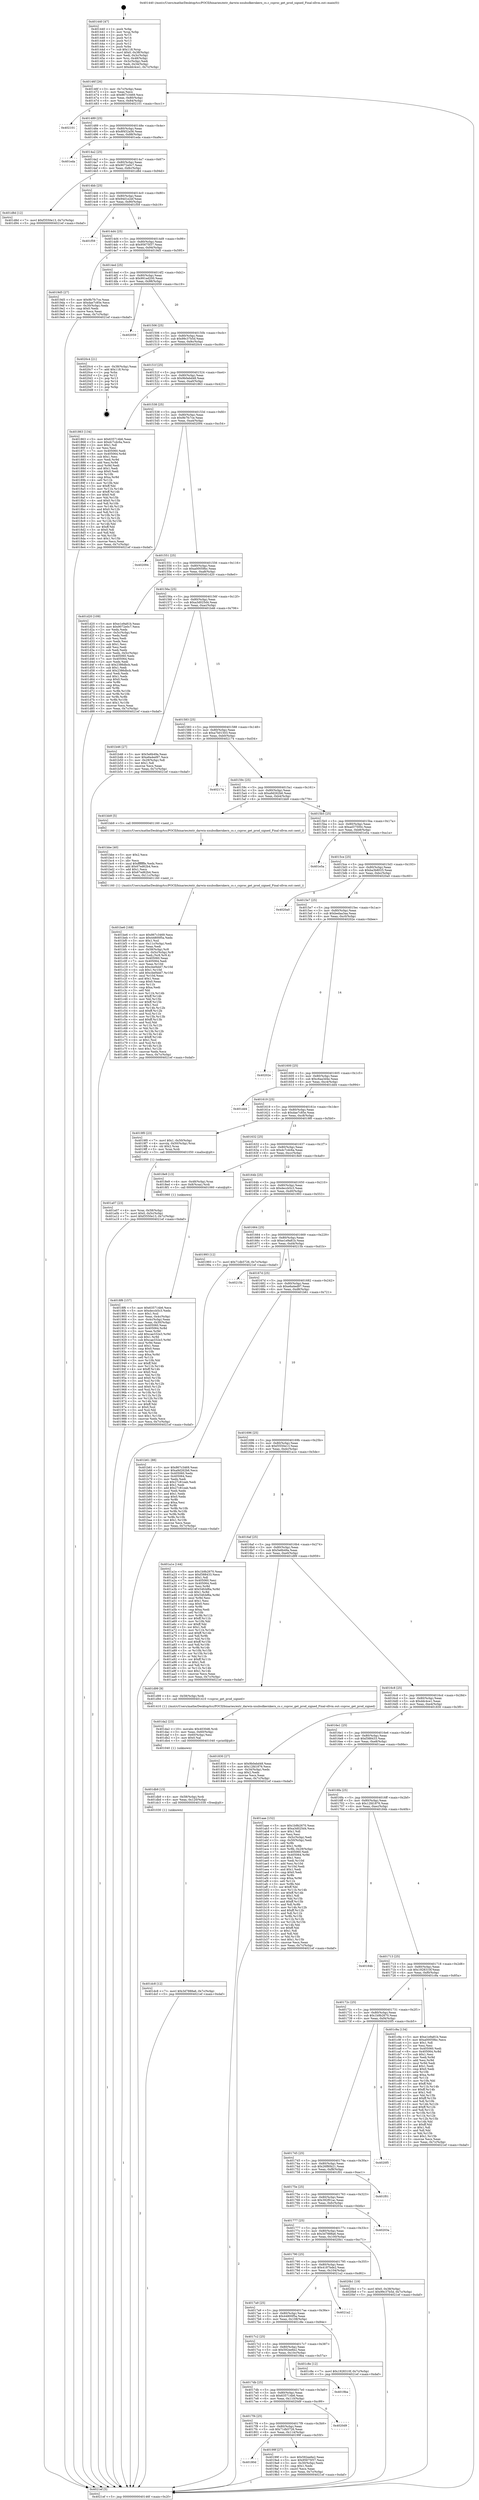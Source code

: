 digraph "0x401440" {
  label = "0x401440 (/mnt/c/Users/mathe/Desktop/tcc/POCII/binaries/extr_darwin-xnubsdkernkern_cs.c_csproc_get_prod_signed_Final-ollvm.out::main(0))"
  labelloc = "t"
  node[shape=record]

  Entry [label="",width=0.3,height=0.3,shape=circle,fillcolor=black,style=filled]
  "0x40146f" [label="{
     0x40146f [26]\l
     | [instrs]\l
     &nbsp;&nbsp;0x40146f \<+3\>: mov -0x7c(%rbp),%eax\l
     &nbsp;&nbsp;0x401472 \<+2\>: mov %eax,%ecx\l
     &nbsp;&nbsp;0x401474 \<+6\>: sub $0x867c3469,%ecx\l
     &nbsp;&nbsp;0x40147a \<+3\>: mov %eax,-0x80(%rbp)\l
     &nbsp;&nbsp;0x40147d \<+6\>: mov %ecx,-0x84(%rbp)\l
     &nbsp;&nbsp;0x401483 \<+6\>: je 0000000000402101 \<main+0xcc1\>\l
  }"]
  "0x402101" [label="{
     0x402101\l
  }", style=dashed]
  "0x401489" [label="{
     0x401489 [25]\l
     | [instrs]\l
     &nbsp;&nbsp;0x401489 \<+5\>: jmp 000000000040148e \<main+0x4e\>\l
     &nbsp;&nbsp;0x40148e \<+3\>: mov -0x80(%rbp),%eax\l
     &nbsp;&nbsp;0x401491 \<+5\>: sub $0x8f452a56,%eax\l
     &nbsp;&nbsp;0x401496 \<+6\>: mov %eax,-0x88(%rbp)\l
     &nbsp;&nbsp;0x40149c \<+6\>: je 0000000000401eda \<main+0xa9a\>\l
  }"]
  Exit [label="",width=0.3,height=0.3,shape=circle,fillcolor=black,style=filled,peripheries=2]
  "0x401eda" [label="{
     0x401eda\l
  }", style=dashed]
  "0x4014a2" [label="{
     0x4014a2 [25]\l
     | [instrs]\l
     &nbsp;&nbsp;0x4014a2 \<+5\>: jmp 00000000004014a7 \<main+0x67\>\l
     &nbsp;&nbsp;0x4014a7 \<+3\>: mov -0x80(%rbp),%eax\l
     &nbsp;&nbsp;0x4014aa \<+5\>: sub $0x9072e0c7,%eax\l
     &nbsp;&nbsp;0x4014af \<+6\>: mov %eax,-0x8c(%rbp)\l
     &nbsp;&nbsp;0x4014b5 \<+6\>: je 0000000000401d8d \<main+0x94d\>\l
  }"]
  "0x401dc8" [label="{
     0x401dc8 [12]\l
     | [instrs]\l
     &nbsp;&nbsp;0x401dc8 \<+7\>: movl $0x3d7888a6,-0x7c(%rbp)\l
     &nbsp;&nbsp;0x401dcf \<+5\>: jmp 00000000004021ef \<main+0xdaf\>\l
  }"]
  "0x401d8d" [label="{
     0x401d8d [12]\l
     | [instrs]\l
     &nbsp;&nbsp;0x401d8d \<+7\>: movl $0xf3550e13,-0x7c(%rbp)\l
     &nbsp;&nbsp;0x401d94 \<+5\>: jmp 00000000004021ef \<main+0xdaf\>\l
  }"]
  "0x4014bb" [label="{
     0x4014bb [25]\l
     | [instrs]\l
     &nbsp;&nbsp;0x4014bb \<+5\>: jmp 00000000004014c0 \<main+0x80\>\l
     &nbsp;&nbsp;0x4014c0 \<+3\>: mov -0x80(%rbp),%eax\l
     &nbsp;&nbsp;0x4014c3 \<+5\>: sub $0x94d1e2ef,%eax\l
     &nbsp;&nbsp;0x4014c8 \<+6\>: mov %eax,-0x90(%rbp)\l
     &nbsp;&nbsp;0x4014ce \<+6\>: je 0000000000401f59 \<main+0xb19\>\l
  }"]
  "0x401db9" [label="{
     0x401db9 [15]\l
     | [instrs]\l
     &nbsp;&nbsp;0x401db9 \<+4\>: mov -0x58(%rbp),%rdi\l
     &nbsp;&nbsp;0x401dbd \<+6\>: mov %eax,-0x120(%rbp)\l
     &nbsp;&nbsp;0x401dc3 \<+5\>: call 0000000000401030 \<free@plt\>\l
     | [calls]\l
     &nbsp;&nbsp;0x401030 \{1\} (unknown)\l
  }"]
  "0x401f59" [label="{
     0x401f59\l
  }", style=dashed]
  "0x4014d4" [label="{
     0x4014d4 [25]\l
     | [instrs]\l
     &nbsp;&nbsp;0x4014d4 \<+5\>: jmp 00000000004014d9 \<main+0x99\>\l
     &nbsp;&nbsp;0x4014d9 \<+3\>: mov -0x80(%rbp),%eax\l
     &nbsp;&nbsp;0x4014dc \<+5\>: sub $0x95675f37,%eax\l
     &nbsp;&nbsp;0x4014e1 \<+6\>: mov %eax,-0x94(%rbp)\l
     &nbsp;&nbsp;0x4014e7 \<+6\>: je 00000000004019d5 \<main+0x595\>\l
  }"]
  "0x401da2" [label="{
     0x401da2 [23]\l
     | [instrs]\l
     &nbsp;&nbsp;0x401da2 \<+10\>: movabs $0x4030d6,%rdi\l
     &nbsp;&nbsp;0x401dac \<+3\>: mov %eax,-0x60(%rbp)\l
     &nbsp;&nbsp;0x401daf \<+3\>: mov -0x60(%rbp),%esi\l
     &nbsp;&nbsp;0x401db2 \<+2\>: mov $0x0,%al\l
     &nbsp;&nbsp;0x401db4 \<+5\>: call 0000000000401040 \<printf@plt\>\l
     | [calls]\l
     &nbsp;&nbsp;0x401040 \{1\} (unknown)\l
  }"]
  "0x4019d5" [label="{
     0x4019d5 [27]\l
     | [instrs]\l
     &nbsp;&nbsp;0x4019d5 \<+5\>: mov $0x9b7fc7ce,%eax\l
     &nbsp;&nbsp;0x4019da \<+5\>: mov $0xdae7c85e,%ecx\l
     &nbsp;&nbsp;0x4019df \<+3\>: mov -0x30(%rbp),%edx\l
     &nbsp;&nbsp;0x4019e2 \<+3\>: cmp $0x0,%edx\l
     &nbsp;&nbsp;0x4019e5 \<+3\>: cmove %ecx,%eax\l
     &nbsp;&nbsp;0x4019e8 \<+3\>: mov %eax,-0x7c(%rbp)\l
     &nbsp;&nbsp;0x4019eb \<+5\>: jmp 00000000004021ef \<main+0xdaf\>\l
  }"]
  "0x4014ed" [label="{
     0x4014ed [25]\l
     | [instrs]\l
     &nbsp;&nbsp;0x4014ed \<+5\>: jmp 00000000004014f2 \<main+0xb2\>\l
     &nbsp;&nbsp;0x4014f2 \<+3\>: mov -0x80(%rbp),%eax\l
     &nbsp;&nbsp;0x4014f5 \<+5\>: sub $0x991ed200,%eax\l
     &nbsp;&nbsp;0x4014fa \<+6\>: mov %eax,-0x98(%rbp)\l
     &nbsp;&nbsp;0x401500 \<+6\>: je 0000000000402059 \<main+0xc19\>\l
  }"]
  "0x401be6" [label="{
     0x401be6 [168]\l
     | [instrs]\l
     &nbsp;&nbsp;0x401be6 \<+5\>: mov $0x867c3469,%ecx\l
     &nbsp;&nbsp;0x401beb \<+5\>: mov $0x44800f5a,%edx\l
     &nbsp;&nbsp;0x401bf0 \<+3\>: mov $0x1,%sil\l
     &nbsp;&nbsp;0x401bf3 \<+6\>: mov -0x11c(%rbp),%edi\l
     &nbsp;&nbsp;0x401bf9 \<+3\>: imul %eax,%edi\l
     &nbsp;&nbsp;0x401bfc \<+4\>: mov -0x58(%rbp),%r8\l
     &nbsp;&nbsp;0x401c00 \<+4\>: movslq -0x5c(%rbp),%r9\l
     &nbsp;&nbsp;0x401c04 \<+4\>: mov %edi,(%r8,%r9,4)\l
     &nbsp;&nbsp;0x401c08 \<+7\>: mov 0x405060,%eax\l
     &nbsp;&nbsp;0x401c0f \<+7\>: mov 0x405064,%edi\l
     &nbsp;&nbsp;0x401c16 \<+3\>: mov %eax,%r10d\l
     &nbsp;&nbsp;0x401c19 \<+7\>: sub $0xcbef4dd7,%r10d\l
     &nbsp;&nbsp;0x401c20 \<+4\>: sub $0x1,%r10d\l
     &nbsp;&nbsp;0x401c24 \<+7\>: add $0xcbef4dd7,%r10d\l
     &nbsp;&nbsp;0x401c2b \<+4\>: imul %r10d,%eax\l
     &nbsp;&nbsp;0x401c2f \<+3\>: and $0x1,%eax\l
     &nbsp;&nbsp;0x401c32 \<+3\>: cmp $0x0,%eax\l
     &nbsp;&nbsp;0x401c35 \<+4\>: sete %r11b\l
     &nbsp;&nbsp;0x401c39 \<+3\>: cmp $0xa,%edi\l
     &nbsp;&nbsp;0x401c3c \<+3\>: setl %bl\l
     &nbsp;&nbsp;0x401c3f \<+3\>: mov %r11b,%r14b\l
     &nbsp;&nbsp;0x401c42 \<+4\>: xor $0xff,%r14b\l
     &nbsp;&nbsp;0x401c46 \<+3\>: mov %bl,%r15b\l
     &nbsp;&nbsp;0x401c49 \<+4\>: xor $0xff,%r15b\l
     &nbsp;&nbsp;0x401c4d \<+4\>: xor $0x1,%sil\l
     &nbsp;&nbsp;0x401c51 \<+3\>: mov %r14b,%r12b\l
     &nbsp;&nbsp;0x401c54 \<+4\>: and $0xff,%r12b\l
     &nbsp;&nbsp;0x401c58 \<+3\>: and %sil,%r11b\l
     &nbsp;&nbsp;0x401c5b \<+3\>: mov %r15b,%r13b\l
     &nbsp;&nbsp;0x401c5e \<+4\>: and $0xff,%r13b\l
     &nbsp;&nbsp;0x401c62 \<+3\>: and %sil,%bl\l
     &nbsp;&nbsp;0x401c65 \<+3\>: or %r11b,%r12b\l
     &nbsp;&nbsp;0x401c68 \<+3\>: or %bl,%r13b\l
     &nbsp;&nbsp;0x401c6b \<+3\>: xor %r13b,%r12b\l
     &nbsp;&nbsp;0x401c6e \<+3\>: or %r15b,%r14b\l
     &nbsp;&nbsp;0x401c71 \<+4\>: xor $0xff,%r14b\l
     &nbsp;&nbsp;0x401c75 \<+4\>: or $0x1,%sil\l
     &nbsp;&nbsp;0x401c79 \<+3\>: and %sil,%r14b\l
     &nbsp;&nbsp;0x401c7c \<+3\>: or %r14b,%r12b\l
     &nbsp;&nbsp;0x401c7f \<+4\>: test $0x1,%r12b\l
     &nbsp;&nbsp;0x401c83 \<+3\>: cmovne %edx,%ecx\l
     &nbsp;&nbsp;0x401c86 \<+3\>: mov %ecx,-0x7c(%rbp)\l
     &nbsp;&nbsp;0x401c89 \<+5\>: jmp 00000000004021ef \<main+0xdaf\>\l
  }"]
  "0x402059" [label="{
     0x402059\l
  }", style=dashed]
  "0x401506" [label="{
     0x401506 [25]\l
     | [instrs]\l
     &nbsp;&nbsp;0x401506 \<+5\>: jmp 000000000040150b \<main+0xcb\>\l
     &nbsp;&nbsp;0x40150b \<+3\>: mov -0x80(%rbp),%eax\l
     &nbsp;&nbsp;0x40150e \<+5\>: sub $0x99c37b5d,%eax\l
     &nbsp;&nbsp;0x401513 \<+6\>: mov %eax,-0x9c(%rbp)\l
     &nbsp;&nbsp;0x401519 \<+6\>: je 00000000004020c4 \<main+0xc84\>\l
  }"]
  "0x401bbe" [label="{
     0x401bbe [40]\l
     | [instrs]\l
     &nbsp;&nbsp;0x401bbe \<+5\>: mov $0x2,%ecx\l
     &nbsp;&nbsp;0x401bc3 \<+1\>: cltd\l
     &nbsp;&nbsp;0x401bc4 \<+2\>: idiv %ecx\l
     &nbsp;&nbsp;0x401bc6 \<+6\>: imul $0xfffffffe,%edx,%ecx\l
     &nbsp;&nbsp;0x401bcc \<+6\>: add $0x67ed62b4,%ecx\l
     &nbsp;&nbsp;0x401bd2 \<+3\>: add $0x1,%ecx\l
     &nbsp;&nbsp;0x401bd5 \<+6\>: sub $0x67ed62b4,%ecx\l
     &nbsp;&nbsp;0x401bdb \<+6\>: mov %ecx,-0x11c(%rbp)\l
     &nbsp;&nbsp;0x401be1 \<+5\>: call 0000000000401160 \<next_i\>\l
     | [calls]\l
     &nbsp;&nbsp;0x401160 \{1\} (/mnt/c/Users/mathe/Desktop/tcc/POCII/binaries/extr_darwin-xnubsdkernkern_cs.c_csproc_get_prod_signed_Final-ollvm.out::next_i)\l
  }"]
  "0x4020c4" [label="{
     0x4020c4 [21]\l
     | [instrs]\l
     &nbsp;&nbsp;0x4020c4 \<+3\>: mov -0x38(%rbp),%eax\l
     &nbsp;&nbsp;0x4020c7 \<+7\>: add $0x118,%rsp\l
     &nbsp;&nbsp;0x4020ce \<+1\>: pop %rbx\l
     &nbsp;&nbsp;0x4020cf \<+2\>: pop %r12\l
     &nbsp;&nbsp;0x4020d1 \<+2\>: pop %r13\l
     &nbsp;&nbsp;0x4020d3 \<+2\>: pop %r14\l
     &nbsp;&nbsp;0x4020d5 \<+2\>: pop %r15\l
     &nbsp;&nbsp;0x4020d7 \<+1\>: pop %rbp\l
     &nbsp;&nbsp;0x4020d8 \<+1\>: ret\l
  }"]
  "0x40151f" [label="{
     0x40151f [25]\l
     | [instrs]\l
     &nbsp;&nbsp;0x40151f \<+5\>: jmp 0000000000401524 \<main+0xe4\>\l
     &nbsp;&nbsp;0x401524 \<+3\>: mov -0x80(%rbp),%eax\l
     &nbsp;&nbsp;0x401527 \<+5\>: sub $0x9b0ebd48,%eax\l
     &nbsp;&nbsp;0x40152c \<+6\>: mov %eax,-0xa0(%rbp)\l
     &nbsp;&nbsp;0x401532 \<+6\>: je 0000000000401863 \<main+0x423\>\l
  }"]
  "0x401a07" [label="{
     0x401a07 [23]\l
     | [instrs]\l
     &nbsp;&nbsp;0x401a07 \<+4\>: mov %rax,-0x58(%rbp)\l
     &nbsp;&nbsp;0x401a0b \<+7\>: movl $0x0,-0x5c(%rbp)\l
     &nbsp;&nbsp;0x401a12 \<+7\>: movl $0xf3550e13,-0x7c(%rbp)\l
     &nbsp;&nbsp;0x401a19 \<+5\>: jmp 00000000004021ef \<main+0xdaf\>\l
  }"]
  "0x401863" [label="{
     0x401863 [134]\l
     | [instrs]\l
     &nbsp;&nbsp;0x401863 \<+5\>: mov $0x635714b6,%eax\l
     &nbsp;&nbsp;0x401868 \<+5\>: mov $0xdc7cdc6a,%ecx\l
     &nbsp;&nbsp;0x40186d \<+2\>: mov $0x1,%dl\l
     &nbsp;&nbsp;0x40186f \<+2\>: xor %esi,%esi\l
     &nbsp;&nbsp;0x401871 \<+7\>: mov 0x405060,%edi\l
     &nbsp;&nbsp;0x401878 \<+8\>: mov 0x405064,%r8d\l
     &nbsp;&nbsp;0x401880 \<+3\>: sub $0x1,%esi\l
     &nbsp;&nbsp;0x401883 \<+3\>: mov %edi,%r9d\l
     &nbsp;&nbsp;0x401886 \<+3\>: add %esi,%r9d\l
     &nbsp;&nbsp;0x401889 \<+4\>: imul %r9d,%edi\l
     &nbsp;&nbsp;0x40188d \<+3\>: and $0x1,%edi\l
     &nbsp;&nbsp;0x401890 \<+3\>: cmp $0x0,%edi\l
     &nbsp;&nbsp;0x401893 \<+4\>: sete %r10b\l
     &nbsp;&nbsp;0x401897 \<+4\>: cmp $0xa,%r8d\l
     &nbsp;&nbsp;0x40189b \<+4\>: setl %r11b\l
     &nbsp;&nbsp;0x40189f \<+3\>: mov %r10b,%bl\l
     &nbsp;&nbsp;0x4018a2 \<+3\>: xor $0xff,%bl\l
     &nbsp;&nbsp;0x4018a5 \<+3\>: mov %r11b,%r14b\l
     &nbsp;&nbsp;0x4018a8 \<+4\>: xor $0xff,%r14b\l
     &nbsp;&nbsp;0x4018ac \<+3\>: xor $0x0,%dl\l
     &nbsp;&nbsp;0x4018af \<+3\>: mov %bl,%r15b\l
     &nbsp;&nbsp;0x4018b2 \<+4\>: and $0x0,%r15b\l
     &nbsp;&nbsp;0x4018b6 \<+3\>: and %dl,%r10b\l
     &nbsp;&nbsp;0x4018b9 \<+3\>: mov %r14b,%r12b\l
     &nbsp;&nbsp;0x4018bc \<+4\>: and $0x0,%r12b\l
     &nbsp;&nbsp;0x4018c0 \<+3\>: and %dl,%r11b\l
     &nbsp;&nbsp;0x4018c3 \<+3\>: or %r10b,%r15b\l
     &nbsp;&nbsp;0x4018c6 \<+3\>: or %r11b,%r12b\l
     &nbsp;&nbsp;0x4018c9 \<+3\>: xor %r12b,%r15b\l
     &nbsp;&nbsp;0x4018cc \<+3\>: or %r14b,%bl\l
     &nbsp;&nbsp;0x4018cf \<+3\>: xor $0xff,%bl\l
     &nbsp;&nbsp;0x4018d2 \<+3\>: or $0x0,%dl\l
     &nbsp;&nbsp;0x4018d5 \<+2\>: and %dl,%bl\l
     &nbsp;&nbsp;0x4018d7 \<+3\>: or %bl,%r15b\l
     &nbsp;&nbsp;0x4018da \<+4\>: test $0x1,%r15b\l
     &nbsp;&nbsp;0x4018de \<+3\>: cmovne %ecx,%eax\l
     &nbsp;&nbsp;0x4018e1 \<+3\>: mov %eax,-0x7c(%rbp)\l
     &nbsp;&nbsp;0x4018e4 \<+5\>: jmp 00000000004021ef \<main+0xdaf\>\l
  }"]
  "0x401538" [label="{
     0x401538 [25]\l
     | [instrs]\l
     &nbsp;&nbsp;0x401538 \<+5\>: jmp 000000000040153d \<main+0xfd\>\l
     &nbsp;&nbsp;0x40153d \<+3\>: mov -0x80(%rbp),%eax\l
     &nbsp;&nbsp;0x401540 \<+5\>: sub $0x9b7fc7ce,%eax\l
     &nbsp;&nbsp;0x401545 \<+6\>: mov %eax,-0xa4(%rbp)\l
     &nbsp;&nbsp;0x40154b \<+6\>: je 0000000000402094 \<main+0xc54\>\l
  }"]
  "0x40180d" [label="{
     0x40180d\l
  }", style=dashed]
  "0x402094" [label="{
     0x402094\l
  }", style=dashed]
  "0x401551" [label="{
     0x401551 [25]\l
     | [instrs]\l
     &nbsp;&nbsp;0x401551 \<+5\>: jmp 0000000000401556 \<main+0x116\>\l
     &nbsp;&nbsp;0x401556 \<+3\>: mov -0x80(%rbp),%eax\l
     &nbsp;&nbsp;0x401559 \<+5\>: sub $0xa00059bc,%eax\l
     &nbsp;&nbsp;0x40155e \<+6\>: mov %eax,-0xa8(%rbp)\l
     &nbsp;&nbsp;0x401564 \<+6\>: je 0000000000401d20 \<main+0x8e0\>\l
  }"]
  "0x40199f" [label="{
     0x40199f [27]\l
     | [instrs]\l
     &nbsp;&nbsp;0x40199f \<+5\>: mov $0x592ee6e2,%eax\l
     &nbsp;&nbsp;0x4019a4 \<+5\>: mov $0x95675f37,%ecx\l
     &nbsp;&nbsp;0x4019a9 \<+3\>: mov -0x30(%rbp),%edx\l
     &nbsp;&nbsp;0x4019ac \<+3\>: cmp $0x1,%edx\l
     &nbsp;&nbsp;0x4019af \<+3\>: cmovl %ecx,%eax\l
     &nbsp;&nbsp;0x4019b2 \<+3\>: mov %eax,-0x7c(%rbp)\l
     &nbsp;&nbsp;0x4019b5 \<+5\>: jmp 00000000004021ef \<main+0xdaf\>\l
  }"]
  "0x401d20" [label="{
     0x401d20 [109]\l
     | [instrs]\l
     &nbsp;&nbsp;0x401d20 \<+5\>: mov $0xe1e9a81b,%eax\l
     &nbsp;&nbsp;0x401d25 \<+5\>: mov $0x9072e0c7,%ecx\l
     &nbsp;&nbsp;0x401d2a \<+2\>: xor %edx,%edx\l
     &nbsp;&nbsp;0x401d2c \<+3\>: mov -0x5c(%rbp),%esi\l
     &nbsp;&nbsp;0x401d2f \<+2\>: mov %edx,%edi\l
     &nbsp;&nbsp;0x401d31 \<+2\>: sub %esi,%edi\l
     &nbsp;&nbsp;0x401d33 \<+2\>: mov %edx,%esi\l
     &nbsp;&nbsp;0x401d35 \<+3\>: sub $0x1,%esi\l
     &nbsp;&nbsp;0x401d38 \<+2\>: add %esi,%edi\l
     &nbsp;&nbsp;0x401d3a \<+2\>: sub %edi,%edx\l
     &nbsp;&nbsp;0x401d3c \<+3\>: mov %edx,-0x5c(%rbp)\l
     &nbsp;&nbsp;0x401d3f \<+7\>: mov 0x405060,%edx\l
     &nbsp;&nbsp;0x401d46 \<+7\>: mov 0x405064,%esi\l
     &nbsp;&nbsp;0x401d4d \<+2\>: mov %edx,%edi\l
     &nbsp;&nbsp;0x401d4f \<+6\>: sub $0x2386dbcb,%edi\l
     &nbsp;&nbsp;0x401d55 \<+3\>: sub $0x1,%edi\l
     &nbsp;&nbsp;0x401d58 \<+6\>: add $0x2386dbcb,%edi\l
     &nbsp;&nbsp;0x401d5e \<+3\>: imul %edi,%edx\l
     &nbsp;&nbsp;0x401d61 \<+3\>: and $0x1,%edx\l
     &nbsp;&nbsp;0x401d64 \<+3\>: cmp $0x0,%edx\l
     &nbsp;&nbsp;0x401d67 \<+4\>: sete %r8b\l
     &nbsp;&nbsp;0x401d6b \<+3\>: cmp $0xa,%esi\l
     &nbsp;&nbsp;0x401d6e \<+4\>: setl %r9b\l
     &nbsp;&nbsp;0x401d72 \<+3\>: mov %r8b,%r10b\l
     &nbsp;&nbsp;0x401d75 \<+3\>: and %r9b,%r10b\l
     &nbsp;&nbsp;0x401d78 \<+3\>: xor %r9b,%r8b\l
     &nbsp;&nbsp;0x401d7b \<+3\>: or %r8b,%r10b\l
     &nbsp;&nbsp;0x401d7e \<+4\>: test $0x1,%r10b\l
     &nbsp;&nbsp;0x401d82 \<+3\>: cmovne %ecx,%eax\l
     &nbsp;&nbsp;0x401d85 \<+3\>: mov %eax,-0x7c(%rbp)\l
     &nbsp;&nbsp;0x401d88 \<+5\>: jmp 00000000004021ef \<main+0xdaf\>\l
  }"]
  "0x40156a" [label="{
     0x40156a [25]\l
     | [instrs]\l
     &nbsp;&nbsp;0x40156a \<+5\>: jmp 000000000040156f \<main+0x12f\>\l
     &nbsp;&nbsp;0x40156f \<+3\>: mov -0x80(%rbp),%eax\l
     &nbsp;&nbsp;0x401572 \<+5\>: sub $0xa3d025d4,%eax\l
     &nbsp;&nbsp;0x401577 \<+6\>: mov %eax,-0xac(%rbp)\l
     &nbsp;&nbsp;0x40157d \<+6\>: je 0000000000401b46 \<main+0x706\>\l
  }"]
  "0x4017f4" [label="{
     0x4017f4 [25]\l
     | [instrs]\l
     &nbsp;&nbsp;0x4017f4 \<+5\>: jmp 00000000004017f9 \<main+0x3b9\>\l
     &nbsp;&nbsp;0x4017f9 \<+3\>: mov -0x80(%rbp),%eax\l
     &nbsp;&nbsp;0x4017fc \<+5\>: sub $0x71db5726,%eax\l
     &nbsp;&nbsp;0x401801 \<+6\>: mov %eax,-0x114(%rbp)\l
     &nbsp;&nbsp;0x401807 \<+6\>: je 000000000040199f \<main+0x55f\>\l
  }"]
  "0x401b46" [label="{
     0x401b46 [27]\l
     | [instrs]\l
     &nbsp;&nbsp;0x401b46 \<+5\>: mov $0x5e6b49a,%eax\l
     &nbsp;&nbsp;0x401b4b \<+5\>: mov $0xe6a4ed97,%ecx\l
     &nbsp;&nbsp;0x401b50 \<+3\>: mov -0x29(%rbp),%dl\l
     &nbsp;&nbsp;0x401b53 \<+3\>: test $0x1,%dl\l
     &nbsp;&nbsp;0x401b56 \<+3\>: cmovne %ecx,%eax\l
     &nbsp;&nbsp;0x401b59 \<+3\>: mov %eax,-0x7c(%rbp)\l
     &nbsp;&nbsp;0x401b5c \<+5\>: jmp 00000000004021ef \<main+0xdaf\>\l
  }"]
  "0x401583" [label="{
     0x401583 [25]\l
     | [instrs]\l
     &nbsp;&nbsp;0x401583 \<+5\>: jmp 0000000000401588 \<main+0x148\>\l
     &nbsp;&nbsp;0x401588 \<+3\>: mov -0x80(%rbp),%eax\l
     &nbsp;&nbsp;0x40158b \<+5\>: sub $0xa7b01503,%eax\l
     &nbsp;&nbsp;0x401590 \<+6\>: mov %eax,-0xb0(%rbp)\l
     &nbsp;&nbsp;0x401596 \<+6\>: je 0000000000402174 \<main+0xd34\>\l
  }"]
  "0x4020d9" [label="{
     0x4020d9\l
  }", style=dashed]
  "0x402174" [label="{
     0x402174\l
  }", style=dashed]
  "0x40159c" [label="{
     0x40159c [25]\l
     | [instrs]\l
     &nbsp;&nbsp;0x40159c \<+5\>: jmp 00000000004015a1 \<main+0x161\>\l
     &nbsp;&nbsp;0x4015a1 \<+3\>: mov -0x80(%rbp),%eax\l
     &nbsp;&nbsp;0x4015a4 \<+5\>: sub $0xa9d262b6,%eax\l
     &nbsp;&nbsp;0x4015a9 \<+6\>: mov %eax,-0xb4(%rbp)\l
     &nbsp;&nbsp;0x4015af \<+6\>: je 0000000000401bb9 \<main+0x779\>\l
  }"]
  "0x4017db" [label="{
     0x4017db [25]\l
     | [instrs]\l
     &nbsp;&nbsp;0x4017db \<+5\>: jmp 00000000004017e0 \<main+0x3a0\>\l
     &nbsp;&nbsp;0x4017e0 \<+3\>: mov -0x80(%rbp),%eax\l
     &nbsp;&nbsp;0x4017e3 \<+5\>: sub $0x635714b6,%eax\l
     &nbsp;&nbsp;0x4017e8 \<+6\>: mov %eax,-0x110(%rbp)\l
     &nbsp;&nbsp;0x4017ee \<+6\>: je 00000000004020d9 \<main+0xc99\>\l
  }"]
  "0x401bb9" [label="{
     0x401bb9 [5]\l
     | [instrs]\l
     &nbsp;&nbsp;0x401bb9 \<+5\>: call 0000000000401160 \<next_i\>\l
     | [calls]\l
     &nbsp;&nbsp;0x401160 \{1\} (/mnt/c/Users/mathe/Desktop/tcc/POCII/binaries/extr_darwin-xnubsdkernkern_cs.c_csproc_get_prod_signed_Final-ollvm.out::next_i)\l
  }"]
  "0x4015b5" [label="{
     0x4015b5 [25]\l
     | [instrs]\l
     &nbsp;&nbsp;0x4015b5 \<+5\>: jmp 00000000004015ba \<main+0x17a\>\l
     &nbsp;&nbsp;0x4015ba \<+3\>: mov -0x80(%rbp),%eax\l
     &nbsp;&nbsp;0x4015bd \<+5\>: sub $0xad37500c,%eax\l
     &nbsp;&nbsp;0x4015c2 \<+6\>: mov %eax,-0xb8(%rbp)\l
     &nbsp;&nbsp;0x4015c8 \<+6\>: je 0000000000401e5a \<main+0xa1a\>\l
  }"]
  "0x4019ba" [label="{
     0x4019ba\l
  }", style=dashed]
  "0x401e5a" [label="{
     0x401e5a\l
  }", style=dashed]
  "0x4015ce" [label="{
     0x4015ce [25]\l
     | [instrs]\l
     &nbsp;&nbsp;0x4015ce \<+5\>: jmp 00000000004015d3 \<main+0x193\>\l
     &nbsp;&nbsp;0x4015d3 \<+3\>: mov -0x80(%rbp),%eax\l
     &nbsp;&nbsp;0x4015d6 \<+5\>: sub $0xba3b8025,%eax\l
     &nbsp;&nbsp;0x4015db \<+6\>: mov %eax,-0xbc(%rbp)\l
     &nbsp;&nbsp;0x4015e1 \<+6\>: je 00000000004020a0 \<main+0xc60\>\l
  }"]
  "0x4017c2" [label="{
     0x4017c2 [25]\l
     | [instrs]\l
     &nbsp;&nbsp;0x4017c2 \<+5\>: jmp 00000000004017c7 \<main+0x387\>\l
     &nbsp;&nbsp;0x4017c7 \<+3\>: mov -0x80(%rbp),%eax\l
     &nbsp;&nbsp;0x4017ca \<+5\>: sub $0x592ee6e2,%eax\l
     &nbsp;&nbsp;0x4017cf \<+6\>: mov %eax,-0x10c(%rbp)\l
     &nbsp;&nbsp;0x4017d5 \<+6\>: je 00000000004019ba \<main+0x57a\>\l
  }"]
  "0x4020a0" [label="{
     0x4020a0\l
  }", style=dashed]
  "0x4015e7" [label="{
     0x4015e7 [25]\l
     | [instrs]\l
     &nbsp;&nbsp;0x4015e7 \<+5\>: jmp 00000000004015ec \<main+0x1ac\>\l
     &nbsp;&nbsp;0x4015ec \<+3\>: mov -0x80(%rbp),%eax\l
     &nbsp;&nbsp;0x4015ef \<+5\>: sub $0xbedaa3aa,%eax\l
     &nbsp;&nbsp;0x4015f4 \<+6\>: mov %eax,-0xc0(%rbp)\l
     &nbsp;&nbsp;0x4015fa \<+6\>: je 000000000040202e \<main+0xbee\>\l
  }"]
  "0x401c8e" [label="{
     0x401c8e [12]\l
     | [instrs]\l
     &nbsp;&nbsp;0x401c8e \<+7\>: movl $0x1928310f,-0x7c(%rbp)\l
     &nbsp;&nbsp;0x401c95 \<+5\>: jmp 00000000004021ef \<main+0xdaf\>\l
  }"]
  "0x40202e" [label="{
     0x40202e\l
  }", style=dashed]
  "0x401600" [label="{
     0x401600 [25]\l
     | [instrs]\l
     &nbsp;&nbsp;0x401600 \<+5\>: jmp 0000000000401605 \<main+0x1c5\>\l
     &nbsp;&nbsp;0x401605 \<+3\>: mov -0x80(%rbp),%eax\l
     &nbsp;&nbsp;0x401608 \<+5\>: sub $0xc6aa3d4e,%eax\l
     &nbsp;&nbsp;0x40160d \<+6\>: mov %eax,-0xc4(%rbp)\l
     &nbsp;&nbsp;0x401613 \<+6\>: je 0000000000401dd4 \<main+0x994\>\l
  }"]
  "0x4017a9" [label="{
     0x4017a9 [25]\l
     | [instrs]\l
     &nbsp;&nbsp;0x4017a9 \<+5\>: jmp 00000000004017ae \<main+0x36e\>\l
     &nbsp;&nbsp;0x4017ae \<+3\>: mov -0x80(%rbp),%eax\l
     &nbsp;&nbsp;0x4017b1 \<+5\>: sub $0x44800f5a,%eax\l
     &nbsp;&nbsp;0x4017b6 \<+6\>: mov %eax,-0x108(%rbp)\l
     &nbsp;&nbsp;0x4017bc \<+6\>: je 0000000000401c8e \<main+0x84e\>\l
  }"]
  "0x401dd4" [label="{
     0x401dd4\l
  }", style=dashed]
  "0x401619" [label="{
     0x401619 [25]\l
     | [instrs]\l
     &nbsp;&nbsp;0x401619 \<+5\>: jmp 000000000040161e \<main+0x1de\>\l
     &nbsp;&nbsp;0x40161e \<+3\>: mov -0x80(%rbp),%eax\l
     &nbsp;&nbsp;0x401621 \<+5\>: sub $0xdae7c85e,%eax\l
     &nbsp;&nbsp;0x401626 \<+6\>: mov %eax,-0xc8(%rbp)\l
     &nbsp;&nbsp;0x40162c \<+6\>: je 00000000004019f0 \<main+0x5b0\>\l
  }"]
  "0x4021a2" [label="{
     0x4021a2\l
  }", style=dashed]
  "0x4019f0" [label="{
     0x4019f0 [23]\l
     | [instrs]\l
     &nbsp;&nbsp;0x4019f0 \<+7\>: movl $0x1,-0x50(%rbp)\l
     &nbsp;&nbsp;0x4019f7 \<+4\>: movslq -0x50(%rbp),%rax\l
     &nbsp;&nbsp;0x4019fb \<+4\>: shl $0x2,%rax\l
     &nbsp;&nbsp;0x4019ff \<+3\>: mov %rax,%rdi\l
     &nbsp;&nbsp;0x401a02 \<+5\>: call 0000000000401050 \<malloc@plt\>\l
     | [calls]\l
     &nbsp;&nbsp;0x401050 \{1\} (unknown)\l
  }"]
  "0x401632" [label="{
     0x401632 [25]\l
     | [instrs]\l
     &nbsp;&nbsp;0x401632 \<+5\>: jmp 0000000000401637 \<main+0x1f7\>\l
     &nbsp;&nbsp;0x401637 \<+3\>: mov -0x80(%rbp),%eax\l
     &nbsp;&nbsp;0x40163a \<+5\>: sub $0xdc7cdc6a,%eax\l
     &nbsp;&nbsp;0x40163f \<+6\>: mov %eax,-0xcc(%rbp)\l
     &nbsp;&nbsp;0x401645 \<+6\>: je 00000000004018e9 \<main+0x4a9\>\l
  }"]
  "0x401790" [label="{
     0x401790 [25]\l
     | [instrs]\l
     &nbsp;&nbsp;0x401790 \<+5\>: jmp 0000000000401795 \<main+0x355\>\l
     &nbsp;&nbsp;0x401795 \<+3\>: mov -0x80(%rbp),%eax\l
     &nbsp;&nbsp;0x401798 \<+5\>: sub $0x4187bde2,%eax\l
     &nbsp;&nbsp;0x40179d \<+6\>: mov %eax,-0x104(%rbp)\l
     &nbsp;&nbsp;0x4017a3 \<+6\>: je 00000000004021a2 \<main+0xd62\>\l
  }"]
  "0x4018e9" [label="{
     0x4018e9 [13]\l
     | [instrs]\l
     &nbsp;&nbsp;0x4018e9 \<+4\>: mov -0x48(%rbp),%rax\l
     &nbsp;&nbsp;0x4018ed \<+4\>: mov 0x8(%rax),%rdi\l
     &nbsp;&nbsp;0x4018f1 \<+5\>: call 0000000000401060 \<atoi@plt\>\l
     | [calls]\l
     &nbsp;&nbsp;0x401060 \{1\} (unknown)\l
  }"]
  "0x40164b" [label="{
     0x40164b [25]\l
     | [instrs]\l
     &nbsp;&nbsp;0x40164b \<+5\>: jmp 0000000000401650 \<main+0x210\>\l
     &nbsp;&nbsp;0x401650 \<+3\>: mov -0x80(%rbp),%eax\l
     &nbsp;&nbsp;0x401653 \<+5\>: sub $0xdeccb5c3,%eax\l
     &nbsp;&nbsp;0x401658 \<+6\>: mov %eax,-0xd0(%rbp)\l
     &nbsp;&nbsp;0x40165e \<+6\>: je 0000000000401993 \<main+0x553\>\l
  }"]
  "0x4020b1" [label="{
     0x4020b1 [19]\l
     | [instrs]\l
     &nbsp;&nbsp;0x4020b1 \<+7\>: movl $0x0,-0x38(%rbp)\l
     &nbsp;&nbsp;0x4020b8 \<+7\>: movl $0x99c37b5d,-0x7c(%rbp)\l
     &nbsp;&nbsp;0x4020bf \<+5\>: jmp 00000000004021ef \<main+0xdaf\>\l
  }"]
  "0x401993" [label="{
     0x401993 [12]\l
     | [instrs]\l
     &nbsp;&nbsp;0x401993 \<+7\>: movl $0x71db5726,-0x7c(%rbp)\l
     &nbsp;&nbsp;0x40199a \<+5\>: jmp 00000000004021ef \<main+0xdaf\>\l
  }"]
  "0x401664" [label="{
     0x401664 [25]\l
     | [instrs]\l
     &nbsp;&nbsp;0x401664 \<+5\>: jmp 0000000000401669 \<main+0x229\>\l
     &nbsp;&nbsp;0x401669 \<+3\>: mov -0x80(%rbp),%eax\l
     &nbsp;&nbsp;0x40166c \<+5\>: sub $0xe1e9a81b,%eax\l
     &nbsp;&nbsp;0x401671 \<+6\>: mov %eax,-0xd4(%rbp)\l
     &nbsp;&nbsp;0x401677 \<+6\>: je 000000000040215b \<main+0xd1b\>\l
  }"]
  "0x401777" [label="{
     0x401777 [25]\l
     | [instrs]\l
     &nbsp;&nbsp;0x401777 \<+5\>: jmp 000000000040177c \<main+0x33c\>\l
     &nbsp;&nbsp;0x40177c \<+3\>: mov -0x80(%rbp),%eax\l
     &nbsp;&nbsp;0x40177f \<+5\>: sub $0x3d7888a6,%eax\l
     &nbsp;&nbsp;0x401784 \<+6\>: mov %eax,-0x100(%rbp)\l
     &nbsp;&nbsp;0x40178a \<+6\>: je 00000000004020b1 \<main+0xc71\>\l
  }"]
  "0x40215b" [label="{
     0x40215b\l
  }", style=dashed]
  "0x40167d" [label="{
     0x40167d [25]\l
     | [instrs]\l
     &nbsp;&nbsp;0x40167d \<+5\>: jmp 0000000000401682 \<main+0x242\>\l
     &nbsp;&nbsp;0x401682 \<+3\>: mov -0x80(%rbp),%eax\l
     &nbsp;&nbsp;0x401685 \<+5\>: sub $0xe6a4ed97,%eax\l
     &nbsp;&nbsp;0x40168a \<+6\>: mov %eax,-0xd8(%rbp)\l
     &nbsp;&nbsp;0x401690 \<+6\>: je 0000000000401b61 \<main+0x721\>\l
  }"]
  "0x40203a" [label="{
     0x40203a\l
  }", style=dashed]
  "0x401b61" [label="{
     0x401b61 [88]\l
     | [instrs]\l
     &nbsp;&nbsp;0x401b61 \<+5\>: mov $0x867c3469,%eax\l
     &nbsp;&nbsp;0x401b66 \<+5\>: mov $0xa9d262b6,%ecx\l
     &nbsp;&nbsp;0x401b6b \<+7\>: mov 0x405060,%edx\l
     &nbsp;&nbsp;0x401b72 \<+7\>: mov 0x405064,%esi\l
     &nbsp;&nbsp;0x401b79 \<+2\>: mov %edx,%edi\l
     &nbsp;&nbsp;0x401b7b \<+6\>: sub $0x27c81eab,%edi\l
     &nbsp;&nbsp;0x401b81 \<+3\>: sub $0x1,%edi\l
     &nbsp;&nbsp;0x401b84 \<+6\>: add $0x27c81eab,%edi\l
     &nbsp;&nbsp;0x401b8a \<+3\>: imul %edi,%edx\l
     &nbsp;&nbsp;0x401b8d \<+3\>: and $0x1,%edx\l
     &nbsp;&nbsp;0x401b90 \<+3\>: cmp $0x0,%edx\l
     &nbsp;&nbsp;0x401b93 \<+4\>: sete %r8b\l
     &nbsp;&nbsp;0x401b97 \<+3\>: cmp $0xa,%esi\l
     &nbsp;&nbsp;0x401b9a \<+4\>: setl %r9b\l
     &nbsp;&nbsp;0x401b9e \<+3\>: mov %r8b,%r10b\l
     &nbsp;&nbsp;0x401ba1 \<+3\>: and %r9b,%r10b\l
     &nbsp;&nbsp;0x401ba4 \<+3\>: xor %r9b,%r8b\l
     &nbsp;&nbsp;0x401ba7 \<+3\>: or %r8b,%r10b\l
     &nbsp;&nbsp;0x401baa \<+4\>: test $0x1,%r10b\l
     &nbsp;&nbsp;0x401bae \<+3\>: cmovne %ecx,%eax\l
     &nbsp;&nbsp;0x401bb1 \<+3\>: mov %eax,-0x7c(%rbp)\l
     &nbsp;&nbsp;0x401bb4 \<+5\>: jmp 00000000004021ef \<main+0xdaf\>\l
  }"]
  "0x401696" [label="{
     0x401696 [25]\l
     | [instrs]\l
     &nbsp;&nbsp;0x401696 \<+5\>: jmp 000000000040169b \<main+0x25b\>\l
     &nbsp;&nbsp;0x40169b \<+3\>: mov -0x80(%rbp),%eax\l
     &nbsp;&nbsp;0x40169e \<+5\>: sub $0xf3550e13,%eax\l
     &nbsp;&nbsp;0x4016a3 \<+6\>: mov %eax,-0xdc(%rbp)\l
     &nbsp;&nbsp;0x4016a9 \<+6\>: je 0000000000401a1e \<main+0x5de\>\l
  }"]
  "0x40175e" [label="{
     0x40175e [25]\l
     | [instrs]\l
     &nbsp;&nbsp;0x40175e \<+5\>: jmp 0000000000401763 \<main+0x323\>\l
     &nbsp;&nbsp;0x401763 \<+3\>: mov -0x80(%rbp),%eax\l
     &nbsp;&nbsp;0x401766 \<+5\>: sub $0x392f01ac,%eax\l
     &nbsp;&nbsp;0x40176b \<+6\>: mov %eax,-0xfc(%rbp)\l
     &nbsp;&nbsp;0x401771 \<+6\>: je 000000000040203a \<main+0xbfa\>\l
  }"]
  "0x401a1e" [label="{
     0x401a1e [144]\l
     | [instrs]\l
     &nbsp;&nbsp;0x401a1e \<+5\>: mov $0x1b9b2670,%eax\l
     &nbsp;&nbsp;0x401a23 \<+5\>: mov $0xf388433,%ecx\l
     &nbsp;&nbsp;0x401a28 \<+2\>: mov $0x1,%dl\l
     &nbsp;&nbsp;0x401a2a \<+7\>: mov 0x405060,%esi\l
     &nbsp;&nbsp;0x401a31 \<+7\>: mov 0x405064,%edi\l
     &nbsp;&nbsp;0x401a38 \<+3\>: mov %esi,%r8d\l
     &nbsp;&nbsp;0x401a3b \<+7\>: add $0x54fcbf6a,%r8d\l
     &nbsp;&nbsp;0x401a42 \<+4\>: sub $0x1,%r8d\l
     &nbsp;&nbsp;0x401a46 \<+7\>: sub $0x54fcbf6a,%r8d\l
     &nbsp;&nbsp;0x401a4d \<+4\>: imul %r8d,%esi\l
     &nbsp;&nbsp;0x401a51 \<+3\>: and $0x1,%esi\l
     &nbsp;&nbsp;0x401a54 \<+3\>: cmp $0x0,%esi\l
     &nbsp;&nbsp;0x401a57 \<+4\>: sete %r9b\l
     &nbsp;&nbsp;0x401a5b \<+3\>: cmp $0xa,%edi\l
     &nbsp;&nbsp;0x401a5e \<+4\>: setl %r10b\l
     &nbsp;&nbsp;0x401a62 \<+3\>: mov %r9b,%r11b\l
     &nbsp;&nbsp;0x401a65 \<+4\>: xor $0xff,%r11b\l
     &nbsp;&nbsp;0x401a69 \<+3\>: mov %r10b,%bl\l
     &nbsp;&nbsp;0x401a6c \<+3\>: xor $0xff,%bl\l
     &nbsp;&nbsp;0x401a6f \<+3\>: xor $0x1,%dl\l
     &nbsp;&nbsp;0x401a72 \<+3\>: mov %r11b,%r14b\l
     &nbsp;&nbsp;0x401a75 \<+4\>: and $0xff,%r14b\l
     &nbsp;&nbsp;0x401a79 \<+3\>: and %dl,%r9b\l
     &nbsp;&nbsp;0x401a7c \<+3\>: mov %bl,%r15b\l
     &nbsp;&nbsp;0x401a7f \<+4\>: and $0xff,%r15b\l
     &nbsp;&nbsp;0x401a83 \<+3\>: and %dl,%r10b\l
     &nbsp;&nbsp;0x401a86 \<+3\>: or %r9b,%r14b\l
     &nbsp;&nbsp;0x401a89 \<+3\>: or %r10b,%r15b\l
     &nbsp;&nbsp;0x401a8c \<+3\>: xor %r15b,%r14b\l
     &nbsp;&nbsp;0x401a8f \<+3\>: or %bl,%r11b\l
     &nbsp;&nbsp;0x401a92 \<+4\>: xor $0xff,%r11b\l
     &nbsp;&nbsp;0x401a96 \<+3\>: or $0x1,%dl\l
     &nbsp;&nbsp;0x401a99 \<+3\>: and %dl,%r11b\l
     &nbsp;&nbsp;0x401a9c \<+3\>: or %r11b,%r14b\l
     &nbsp;&nbsp;0x401a9f \<+4\>: test $0x1,%r14b\l
     &nbsp;&nbsp;0x401aa3 \<+3\>: cmovne %ecx,%eax\l
     &nbsp;&nbsp;0x401aa6 \<+3\>: mov %eax,-0x7c(%rbp)\l
     &nbsp;&nbsp;0x401aa9 \<+5\>: jmp 00000000004021ef \<main+0xdaf\>\l
  }"]
  "0x4016af" [label="{
     0x4016af [25]\l
     | [instrs]\l
     &nbsp;&nbsp;0x4016af \<+5\>: jmp 00000000004016b4 \<main+0x274\>\l
     &nbsp;&nbsp;0x4016b4 \<+3\>: mov -0x80(%rbp),%eax\l
     &nbsp;&nbsp;0x4016b7 \<+5\>: sub $0x5e6b49a,%eax\l
     &nbsp;&nbsp;0x4016bc \<+6\>: mov %eax,-0xe0(%rbp)\l
     &nbsp;&nbsp;0x4016c2 \<+6\>: je 0000000000401d99 \<main+0x959\>\l
  }"]
  "0x401f01" [label="{
     0x401f01\l
  }", style=dashed]
  "0x401d99" [label="{
     0x401d99 [9]\l
     | [instrs]\l
     &nbsp;&nbsp;0x401d99 \<+4\>: mov -0x58(%rbp),%rdi\l
     &nbsp;&nbsp;0x401d9d \<+5\>: call 0000000000401410 \<csproc_get_prod_signed\>\l
     | [calls]\l
     &nbsp;&nbsp;0x401410 \{1\} (/mnt/c/Users/mathe/Desktop/tcc/POCII/binaries/extr_darwin-xnubsdkernkern_cs.c_csproc_get_prod_signed_Final-ollvm.out::csproc_get_prod_signed)\l
  }"]
  "0x4016c8" [label="{
     0x4016c8 [25]\l
     | [instrs]\l
     &nbsp;&nbsp;0x4016c8 \<+5\>: jmp 00000000004016cd \<main+0x28d\>\l
     &nbsp;&nbsp;0x4016cd \<+3\>: mov -0x80(%rbp),%eax\l
     &nbsp;&nbsp;0x4016d0 \<+5\>: sub $0xddc4ce1,%eax\l
     &nbsp;&nbsp;0x4016d5 \<+6\>: mov %eax,-0xe4(%rbp)\l
     &nbsp;&nbsp;0x4016db \<+6\>: je 0000000000401830 \<main+0x3f0\>\l
  }"]
  "0x401745" [label="{
     0x401745 [25]\l
     | [instrs]\l
     &nbsp;&nbsp;0x401745 \<+5\>: jmp 000000000040174a \<main+0x30a\>\l
     &nbsp;&nbsp;0x40174a \<+3\>: mov -0x80(%rbp),%eax\l
     &nbsp;&nbsp;0x40174d \<+5\>: sub $0x26f80b21,%eax\l
     &nbsp;&nbsp;0x401752 \<+6\>: mov %eax,-0xf8(%rbp)\l
     &nbsp;&nbsp;0x401758 \<+6\>: je 0000000000401f01 \<main+0xac1\>\l
  }"]
  "0x401830" [label="{
     0x401830 [27]\l
     | [instrs]\l
     &nbsp;&nbsp;0x401830 \<+5\>: mov $0x9b0ebd48,%eax\l
     &nbsp;&nbsp;0x401835 \<+5\>: mov $0x12fd1876,%ecx\l
     &nbsp;&nbsp;0x40183a \<+3\>: mov -0x34(%rbp),%edx\l
     &nbsp;&nbsp;0x40183d \<+3\>: cmp $0x2,%edx\l
     &nbsp;&nbsp;0x401840 \<+3\>: cmovne %ecx,%eax\l
     &nbsp;&nbsp;0x401843 \<+3\>: mov %eax,-0x7c(%rbp)\l
     &nbsp;&nbsp;0x401846 \<+5\>: jmp 00000000004021ef \<main+0xdaf\>\l
  }"]
  "0x4016e1" [label="{
     0x4016e1 [25]\l
     | [instrs]\l
     &nbsp;&nbsp;0x4016e1 \<+5\>: jmp 00000000004016e6 \<main+0x2a6\>\l
     &nbsp;&nbsp;0x4016e6 \<+3\>: mov -0x80(%rbp),%eax\l
     &nbsp;&nbsp;0x4016e9 \<+5\>: sub $0xf388433,%eax\l
     &nbsp;&nbsp;0x4016ee \<+6\>: mov %eax,-0xe8(%rbp)\l
     &nbsp;&nbsp;0x4016f4 \<+6\>: je 0000000000401aae \<main+0x66e\>\l
  }"]
  "0x4021ef" [label="{
     0x4021ef [5]\l
     | [instrs]\l
     &nbsp;&nbsp;0x4021ef \<+5\>: jmp 000000000040146f \<main+0x2f\>\l
  }"]
  "0x401440" [label="{
     0x401440 [47]\l
     | [instrs]\l
     &nbsp;&nbsp;0x401440 \<+1\>: push %rbp\l
     &nbsp;&nbsp;0x401441 \<+3\>: mov %rsp,%rbp\l
     &nbsp;&nbsp;0x401444 \<+2\>: push %r15\l
     &nbsp;&nbsp;0x401446 \<+2\>: push %r14\l
     &nbsp;&nbsp;0x401448 \<+2\>: push %r13\l
     &nbsp;&nbsp;0x40144a \<+2\>: push %r12\l
     &nbsp;&nbsp;0x40144c \<+1\>: push %rbx\l
     &nbsp;&nbsp;0x40144d \<+7\>: sub $0x118,%rsp\l
     &nbsp;&nbsp;0x401454 \<+7\>: movl $0x0,-0x38(%rbp)\l
     &nbsp;&nbsp;0x40145b \<+3\>: mov %edi,-0x3c(%rbp)\l
     &nbsp;&nbsp;0x40145e \<+4\>: mov %rsi,-0x48(%rbp)\l
     &nbsp;&nbsp;0x401462 \<+3\>: mov -0x3c(%rbp),%edi\l
     &nbsp;&nbsp;0x401465 \<+3\>: mov %edi,-0x34(%rbp)\l
     &nbsp;&nbsp;0x401468 \<+7\>: movl $0xddc4ce1,-0x7c(%rbp)\l
  }"]
  "0x4018f6" [label="{
     0x4018f6 [157]\l
     | [instrs]\l
     &nbsp;&nbsp;0x4018f6 \<+5\>: mov $0x635714b6,%ecx\l
     &nbsp;&nbsp;0x4018fb \<+5\>: mov $0xdeccb5c3,%edx\l
     &nbsp;&nbsp;0x401900 \<+3\>: mov $0x1,%sil\l
     &nbsp;&nbsp;0x401903 \<+3\>: mov %eax,-0x4c(%rbp)\l
     &nbsp;&nbsp;0x401906 \<+3\>: mov -0x4c(%rbp),%eax\l
     &nbsp;&nbsp;0x401909 \<+3\>: mov %eax,-0x30(%rbp)\l
     &nbsp;&nbsp;0x40190c \<+7\>: mov 0x405060,%eax\l
     &nbsp;&nbsp;0x401913 \<+8\>: mov 0x405064,%r8d\l
     &nbsp;&nbsp;0x40191b \<+3\>: mov %eax,%r9d\l
     &nbsp;&nbsp;0x40191e \<+7\>: add $0xcae332e3,%r9d\l
     &nbsp;&nbsp;0x401925 \<+4\>: sub $0x1,%r9d\l
     &nbsp;&nbsp;0x401929 \<+7\>: sub $0xcae332e3,%r9d\l
     &nbsp;&nbsp;0x401930 \<+4\>: imul %r9d,%eax\l
     &nbsp;&nbsp;0x401934 \<+3\>: and $0x1,%eax\l
     &nbsp;&nbsp;0x401937 \<+3\>: cmp $0x0,%eax\l
     &nbsp;&nbsp;0x40193a \<+4\>: sete %r10b\l
     &nbsp;&nbsp;0x40193e \<+4\>: cmp $0xa,%r8d\l
     &nbsp;&nbsp;0x401942 \<+4\>: setl %r11b\l
     &nbsp;&nbsp;0x401946 \<+3\>: mov %r10b,%bl\l
     &nbsp;&nbsp;0x401949 \<+3\>: xor $0xff,%bl\l
     &nbsp;&nbsp;0x40194c \<+3\>: mov %r11b,%r14b\l
     &nbsp;&nbsp;0x40194f \<+4\>: xor $0xff,%r14b\l
     &nbsp;&nbsp;0x401953 \<+4\>: xor $0x0,%sil\l
     &nbsp;&nbsp;0x401957 \<+3\>: mov %bl,%r15b\l
     &nbsp;&nbsp;0x40195a \<+4\>: and $0x0,%r15b\l
     &nbsp;&nbsp;0x40195e \<+3\>: and %sil,%r10b\l
     &nbsp;&nbsp;0x401961 \<+3\>: mov %r14b,%r12b\l
     &nbsp;&nbsp;0x401964 \<+4\>: and $0x0,%r12b\l
     &nbsp;&nbsp;0x401968 \<+3\>: and %sil,%r11b\l
     &nbsp;&nbsp;0x40196b \<+3\>: or %r10b,%r15b\l
     &nbsp;&nbsp;0x40196e \<+3\>: or %r11b,%r12b\l
     &nbsp;&nbsp;0x401971 \<+3\>: xor %r12b,%r15b\l
     &nbsp;&nbsp;0x401974 \<+3\>: or %r14b,%bl\l
     &nbsp;&nbsp;0x401977 \<+3\>: xor $0xff,%bl\l
     &nbsp;&nbsp;0x40197a \<+4\>: or $0x0,%sil\l
     &nbsp;&nbsp;0x40197e \<+3\>: and %sil,%bl\l
     &nbsp;&nbsp;0x401981 \<+3\>: or %bl,%r15b\l
     &nbsp;&nbsp;0x401984 \<+4\>: test $0x1,%r15b\l
     &nbsp;&nbsp;0x401988 \<+3\>: cmovne %edx,%ecx\l
     &nbsp;&nbsp;0x40198b \<+3\>: mov %ecx,-0x7c(%rbp)\l
     &nbsp;&nbsp;0x40198e \<+5\>: jmp 00000000004021ef \<main+0xdaf\>\l
  }"]
  "0x4020f5" [label="{
     0x4020f5\l
  }", style=dashed]
  "0x401aae" [label="{
     0x401aae [152]\l
     | [instrs]\l
     &nbsp;&nbsp;0x401aae \<+5\>: mov $0x1b9b2670,%eax\l
     &nbsp;&nbsp;0x401ab3 \<+5\>: mov $0xa3d025d4,%ecx\l
     &nbsp;&nbsp;0x401ab8 \<+2\>: mov $0x1,%dl\l
     &nbsp;&nbsp;0x401aba \<+2\>: xor %esi,%esi\l
     &nbsp;&nbsp;0x401abc \<+3\>: mov -0x5c(%rbp),%edi\l
     &nbsp;&nbsp;0x401abf \<+3\>: cmp -0x50(%rbp),%edi\l
     &nbsp;&nbsp;0x401ac2 \<+4\>: setl %r8b\l
     &nbsp;&nbsp;0x401ac6 \<+4\>: and $0x1,%r8b\l
     &nbsp;&nbsp;0x401aca \<+4\>: mov %r8b,-0x29(%rbp)\l
     &nbsp;&nbsp;0x401ace \<+7\>: mov 0x405060,%edi\l
     &nbsp;&nbsp;0x401ad5 \<+8\>: mov 0x405064,%r9d\l
     &nbsp;&nbsp;0x401add \<+3\>: sub $0x1,%esi\l
     &nbsp;&nbsp;0x401ae0 \<+3\>: mov %edi,%r10d\l
     &nbsp;&nbsp;0x401ae3 \<+3\>: add %esi,%r10d\l
     &nbsp;&nbsp;0x401ae6 \<+4\>: imul %r10d,%edi\l
     &nbsp;&nbsp;0x401aea \<+3\>: and $0x1,%edi\l
     &nbsp;&nbsp;0x401aed \<+3\>: cmp $0x0,%edi\l
     &nbsp;&nbsp;0x401af0 \<+4\>: sete %r8b\l
     &nbsp;&nbsp;0x401af4 \<+4\>: cmp $0xa,%r9d\l
     &nbsp;&nbsp;0x401af8 \<+4\>: setl %r11b\l
     &nbsp;&nbsp;0x401afc \<+3\>: mov %r8b,%bl\l
     &nbsp;&nbsp;0x401aff \<+3\>: xor $0xff,%bl\l
     &nbsp;&nbsp;0x401b02 \<+3\>: mov %r11b,%r14b\l
     &nbsp;&nbsp;0x401b05 \<+4\>: xor $0xff,%r14b\l
     &nbsp;&nbsp;0x401b09 \<+3\>: xor $0x1,%dl\l
     &nbsp;&nbsp;0x401b0c \<+3\>: mov %bl,%r15b\l
     &nbsp;&nbsp;0x401b0f \<+4\>: and $0xff,%r15b\l
     &nbsp;&nbsp;0x401b13 \<+3\>: and %dl,%r8b\l
     &nbsp;&nbsp;0x401b16 \<+3\>: mov %r14b,%r12b\l
     &nbsp;&nbsp;0x401b19 \<+4\>: and $0xff,%r12b\l
     &nbsp;&nbsp;0x401b1d \<+3\>: and %dl,%r11b\l
     &nbsp;&nbsp;0x401b20 \<+3\>: or %r8b,%r15b\l
     &nbsp;&nbsp;0x401b23 \<+3\>: or %r11b,%r12b\l
     &nbsp;&nbsp;0x401b26 \<+3\>: xor %r12b,%r15b\l
     &nbsp;&nbsp;0x401b29 \<+3\>: or %r14b,%bl\l
     &nbsp;&nbsp;0x401b2c \<+3\>: xor $0xff,%bl\l
     &nbsp;&nbsp;0x401b2f \<+3\>: or $0x1,%dl\l
     &nbsp;&nbsp;0x401b32 \<+2\>: and %dl,%bl\l
     &nbsp;&nbsp;0x401b34 \<+3\>: or %bl,%r15b\l
     &nbsp;&nbsp;0x401b37 \<+4\>: test $0x1,%r15b\l
     &nbsp;&nbsp;0x401b3b \<+3\>: cmovne %ecx,%eax\l
     &nbsp;&nbsp;0x401b3e \<+3\>: mov %eax,-0x7c(%rbp)\l
     &nbsp;&nbsp;0x401b41 \<+5\>: jmp 00000000004021ef \<main+0xdaf\>\l
  }"]
  "0x4016fa" [label="{
     0x4016fa [25]\l
     | [instrs]\l
     &nbsp;&nbsp;0x4016fa \<+5\>: jmp 00000000004016ff \<main+0x2bf\>\l
     &nbsp;&nbsp;0x4016ff \<+3\>: mov -0x80(%rbp),%eax\l
     &nbsp;&nbsp;0x401702 \<+5\>: sub $0x12fd1876,%eax\l
     &nbsp;&nbsp;0x401707 \<+6\>: mov %eax,-0xec(%rbp)\l
     &nbsp;&nbsp;0x40170d \<+6\>: je 000000000040184b \<main+0x40b\>\l
  }"]
  "0x40172c" [label="{
     0x40172c [25]\l
     | [instrs]\l
     &nbsp;&nbsp;0x40172c \<+5\>: jmp 0000000000401731 \<main+0x2f1\>\l
     &nbsp;&nbsp;0x401731 \<+3\>: mov -0x80(%rbp),%eax\l
     &nbsp;&nbsp;0x401734 \<+5\>: sub $0x1b9b2670,%eax\l
     &nbsp;&nbsp;0x401739 \<+6\>: mov %eax,-0xf4(%rbp)\l
     &nbsp;&nbsp;0x40173f \<+6\>: je 00000000004020f5 \<main+0xcb5\>\l
  }"]
  "0x40184b" [label="{
     0x40184b\l
  }", style=dashed]
  "0x401713" [label="{
     0x401713 [25]\l
     | [instrs]\l
     &nbsp;&nbsp;0x401713 \<+5\>: jmp 0000000000401718 \<main+0x2d8\>\l
     &nbsp;&nbsp;0x401718 \<+3\>: mov -0x80(%rbp),%eax\l
     &nbsp;&nbsp;0x40171b \<+5\>: sub $0x1928310f,%eax\l
     &nbsp;&nbsp;0x401720 \<+6\>: mov %eax,-0xf0(%rbp)\l
     &nbsp;&nbsp;0x401726 \<+6\>: je 0000000000401c9a \<main+0x85a\>\l
  }"]
  "0x401c9a" [label="{
     0x401c9a [134]\l
     | [instrs]\l
     &nbsp;&nbsp;0x401c9a \<+5\>: mov $0xe1e9a81b,%eax\l
     &nbsp;&nbsp;0x401c9f \<+5\>: mov $0xa00059bc,%ecx\l
     &nbsp;&nbsp;0x401ca4 \<+2\>: mov $0x1,%dl\l
     &nbsp;&nbsp;0x401ca6 \<+2\>: xor %esi,%esi\l
     &nbsp;&nbsp;0x401ca8 \<+7\>: mov 0x405060,%edi\l
     &nbsp;&nbsp;0x401caf \<+8\>: mov 0x405064,%r8d\l
     &nbsp;&nbsp;0x401cb7 \<+3\>: sub $0x1,%esi\l
     &nbsp;&nbsp;0x401cba \<+3\>: mov %edi,%r9d\l
     &nbsp;&nbsp;0x401cbd \<+3\>: add %esi,%r9d\l
     &nbsp;&nbsp;0x401cc0 \<+4\>: imul %r9d,%edi\l
     &nbsp;&nbsp;0x401cc4 \<+3\>: and $0x1,%edi\l
     &nbsp;&nbsp;0x401cc7 \<+3\>: cmp $0x0,%edi\l
     &nbsp;&nbsp;0x401cca \<+4\>: sete %r10b\l
     &nbsp;&nbsp;0x401cce \<+4\>: cmp $0xa,%r8d\l
     &nbsp;&nbsp;0x401cd2 \<+4\>: setl %r11b\l
     &nbsp;&nbsp;0x401cd6 \<+3\>: mov %r10b,%bl\l
     &nbsp;&nbsp;0x401cd9 \<+3\>: xor $0xff,%bl\l
     &nbsp;&nbsp;0x401cdc \<+3\>: mov %r11b,%r14b\l
     &nbsp;&nbsp;0x401cdf \<+4\>: xor $0xff,%r14b\l
     &nbsp;&nbsp;0x401ce3 \<+3\>: xor $0x1,%dl\l
     &nbsp;&nbsp;0x401ce6 \<+3\>: mov %bl,%r15b\l
     &nbsp;&nbsp;0x401ce9 \<+4\>: and $0xff,%r15b\l
     &nbsp;&nbsp;0x401ced \<+3\>: and %dl,%r10b\l
     &nbsp;&nbsp;0x401cf0 \<+3\>: mov %r14b,%r12b\l
     &nbsp;&nbsp;0x401cf3 \<+4\>: and $0xff,%r12b\l
     &nbsp;&nbsp;0x401cf7 \<+3\>: and %dl,%r11b\l
     &nbsp;&nbsp;0x401cfa \<+3\>: or %r10b,%r15b\l
     &nbsp;&nbsp;0x401cfd \<+3\>: or %r11b,%r12b\l
     &nbsp;&nbsp;0x401d00 \<+3\>: xor %r12b,%r15b\l
     &nbsp;&nbsp;0x401d03 \<+3\>: or %r14b,%bl\l
     &nbsp;&nbsp;0x401d06 \<+3\>: xor $0xff,%bl\l
     &nbsp;&nbsp;0x401d09 \<+3\>: or $0x1,%dl\l
     &nbsp;&nbsp;0x401d0c \<+2\>: and %dl,%bl\l
     &nbsp;&nbsp;0x401d0e \<+3\>: or %bl,%r15b\l
     &nbsp;&nbsp;0x401d11 \<+4\>: test $0x1,%r15b\l
     &nbsp;&nbsp;0x401d15 \<+3\>: cmovne %ecx,%eax\l
     &nbsp;&nbsp;0x401d18 \<+3\>: mov %eax,-0x7c(%rbp)\l
     &nbsp;&nbsp;0x401d1b \<+5\>: jmp 00000000004021ef \<main+0xdaf\>\l
  }"]
  Entry -> "0x401440" [label=" 1"]
  "0x40146f" -> "0x402101" [label=" 0"]
  "0x40146f" -> "0x401489" [label=" 22"]
  "0x4020c4" -> Exit [label=" 1"]
  "0x401489" -> "0x401eda" [label=" 0"]
  "0x401489" -> "0x4014a2" [label=" 22"]
  "0x4020b1" -> "0x4021ef" [label=" 1"]
  "0x4014a2" -> "0x401d8d" [label=" 1"]
  "0x4014a2" -> "0x4014bb" [label=" 21"]
  "0x401dc8" -> "0x4021ef" [label=" 1"]
  "0x4014bb" -> "0x401f59" [label=" 0"]
  "0x4014bb" -> "0x4014d4" [label=" 21"]
  "0x401db9" -> "0x401dc8" [label=" 1"]
  "0x4014d4" -> "0x4019d5" [label=" 1"]
  "0x4014d4" -> "0x4014ed" [label=" 20"]
  "0x401da2" -> "0x401db9" [label=" 1"]
  "0x4014ed" -> "0x402059" [label=" 0"]
  "0x4014ed" -> "0x401506" [label=" 20"]
  "0x401d99" -> "0x401da2" [label=" 1"]
  "0x401506" -> "0x4020c4" [label=" 1"]
  "0x401506" -> "0x40151f" [label=" 19"]
  "0x401d8d" -> "0x4021ef" [label=" 1"]
  "0x40151f" -> "0x401863" [label=" 1"]
  "0x40151f" -> "0x401538" [label=" 18"]
  "0x401d20" -> "0x4021ef" [label=" 1"]
  "0x401538" -> "0x402094" [label=" 0"]
  "0x401538" -> "0x401551" [label=" 18"]
  "0x401c9a" -> "0x4021ef" [label=" 1"]
  "0x401551" -> "0x401d20" [label=" 1"]
  "0x401551" -> "0x40156a" [label=" 17"]
  "0x401c8e" -> "0x4021ef" [label=" 1"]
  "0x40156a" -> "0x401b46" [label=" 2"]
  "0x40156a" -> "0x401583" [label=" 15"]
  "0x401bbe" -> "0x401be6" [label=" 1"]
  "0x401583" -> "0x402174" [label=" 0"]
  "0x401583" -> "0x40159c" [label=" 15"]
  "0x401bb9" -> "0x401bbe" [label=" 1"]
  "0x40159c" -> "0x401bb9" [label=" 1"]
  "0x40159c" -> "0x4015b5" [label=" 14"]
  "0x401b46" -> "0x4021ef" [label=" 2"]
  "0x4015b5" -> "0x401e5a" [label=" 0"]
  "0x4015b5" -> "0x4015ce" [label=" 14"]
  "0x401aae" -> "0x4021ef" [label=" 2"]
  "0x4015ce" -> "0x4020a0" [label=" 0"]
  "0x4015ce" -> "0x4015e7" [label=" 14"]
  "0x401a07" -> "0x4021ef" [label=" 1"]
  "0x4015e7" -> "0x40202e" [label=" 0"]
  "0x4015e7" -> "0x401600" [label=" 14"]
  "0x4019f0" -> "0x401a07" [label=" 1"]
  "0x401600" -> "0x401dd4" [label=" 0"]
  "0x401600" -> "0x401619" [label=" 14"]
  "0x40199f" -> "0x4021ef" [label=" 1"]
  "0x401619" -> "0x4019f0" [label=" 1"]
  "0x401619" -> "0x401632" [label=" 13"]
  "0x4017f4" -> "0x40180d" [label=" 0"]
  "0x401632" -> "0x4018e9" [label=" 1"]
  "0x401632" -> "0x40164b" [label=" 12"]
  "0x401be6" -> "0x4021ef" [label=" 1"]
  "0x40164b" -> "0x401993" [label=" 1"]
  "0x40164b" -> "0x401664" [label=" 11"]
  "0x4017db" -> "0x4017f4" [label=" 1"]
  "0x401664" -> "0x40215b" [label=" 0"]
  "0x401664" -> "0x40167d" [label=" 11"]
  "0x401b61" -> "0x4021ef" [label=" 1"]
  "0x40167d" -> "0x401b61" [label=" 1"]
  "0x40167d" -> "0x401696" [label=" 10"]
  "0x4017c2" -> "0x4017db" [label=" 1"]
  "0x401696" -> "0x401a1e" [label=" 2"]
  "0x401696" -> "0x4016af" [label=" 8"]
  "0x401a1e" -> "0x4021ef" [label=" 2"]
  "0x4016af" -> "0x401d99" [label=" 1"]
  "0x4016af" -> "0x4016c8" [label=" 7"]
  "0x4017a9" -> "0x4017c2" [label=" 1"]
  "0x4016c8" -> "0x401830" [label=" 1"]
  "0x4016c8" -> "0x4016e1" [label=" 6"]
  "0x401830" -> "0x4021ef" [label=" 1"]
  "0x401440" -> "0x40146f" [label=" 1"]
  "0x4021ef" -> "0x40146f" [label=" 21"]
  "0x401863" -> "0x4021ef" [label=" 1"]
  "0x4018e9" -> "0x4018f6" [label=" 1"]
  "0x4018f6" -> "0x4021ef" [label=" 1"]
  "0x401993" -> "0x4021ef" [label=" 1"]
  "0x4019d5" -> "0x4021ef" [label=" 1"]
  "0x4016e1" -> "0x401aae" [label=" 2"]
  "0x4016e1" -> "0x4016fa" [label=" 4"]
  "0x401790" -> "0x4017a9" [label=" 2"]
  "0x4016fa" -> "0x40184b" [label=" 0"]
  "0x4016fa" -> "0x401713" [label=" 4"]
  "0x4017f4" -> "0x40199f" [label=" 1"]
  "0x401713" -> "0x401c9a" [label=" 1"]
  "0x401713" -> "0x40172c" [label=" 3"]
  "0x401790" -> "0x4021a2" [label=" 0"]
  "0x40172c" -> "0x4020f5" [label=" 0"]
  "0x40172c" -> "0x401745" [label=" 3"]
  "0x4017a9" -> "0x401c8e" [label=" 1"]
  "0x401745" -> "0x401f01" [label=" 0"]
  "0x401745" -> "0x40175e" [label=" 3"]
  "0x4017c2" -> "0x4019ba" [label=" 0"]
  "0x40175e" -> "0x40203a" [label=" 0"]
  "0x40175e" -> "0x401777" [label=" 3"]
  "0x4017db" -> "0x4020d9" [label=" 0"]
  "0x401777" -> "0x4020b1" [label=" 1"]
  "0x401777" -> "0x401790" [label=" 2"]
}
